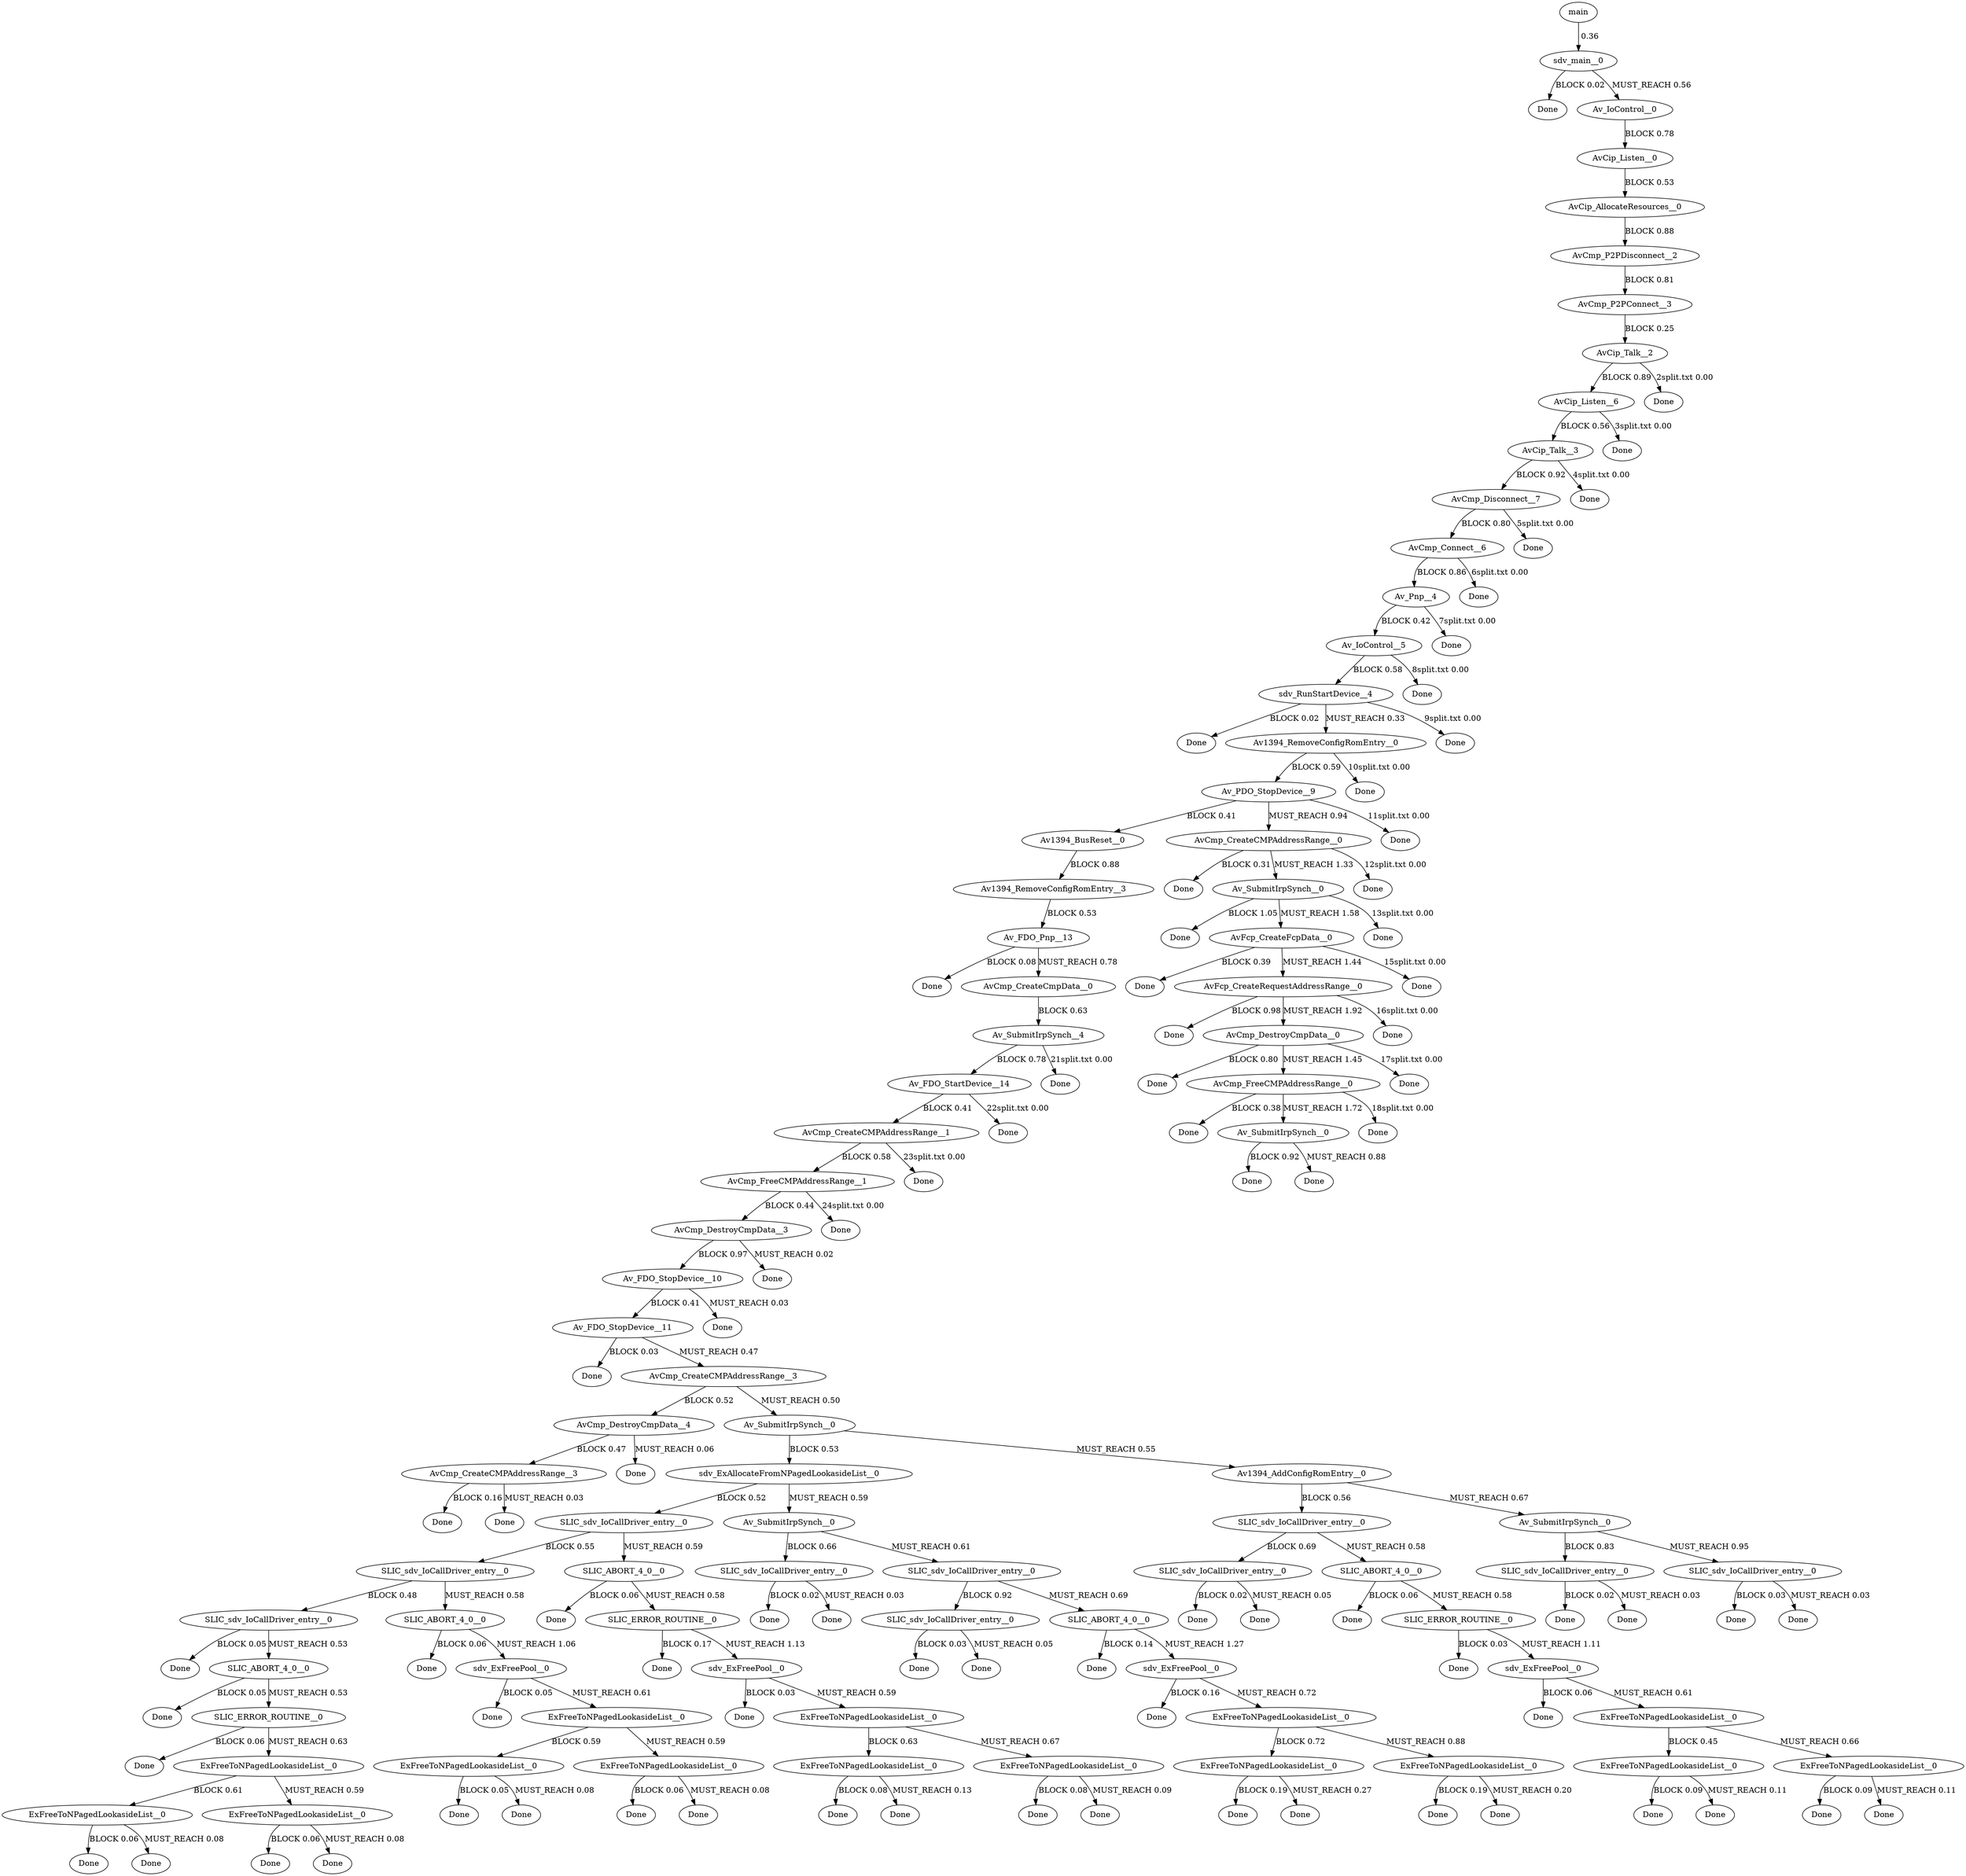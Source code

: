 digraph TG {
0 [label="main"]
1 [label="sdv_main__0"]
2 [label="Done"]
3 [label="Av_IoControl__0"]
4 [label="AvCip_Listen__0"]
5 [label="AvCip_AllocateResources__0"]
6 [label="AvCmp_P2PDisconnect__2"]
7 [label="AvCmp_P2PConnect__3"]
8 [label="AvCip_Talk__2"]
9 [label="AvCip_Listen__6"]
10 [label="AvCip_Talk__3"]
11 [label="AvCmp_Disconnect__7"]
12 [label="AvCmp_Connect__6"]
13 [label="Av_Pnp__4"]
14 [label="Av_IoControl__5"]
15 [label="sdv_RunStartDevice__4"]
16 [label="Done"]
17 [label="Av1394_RemoveConfigRomEntry__0"]
18 [label="Av_PDO_StopDevice__9"]
19 [label="Av1394_BusReset__0"]
20 [label="Av1394_RemoveConfigRomEntry__3"]
21 [label="Av_FDO_Pnp__13"]
22 [label="Done"]
23 [label="AvCmp_CreateCmpData__0"]
24 [label="Av_SubmitIrpSynch__4"]
25 [label="Av_FDO_StartDevice__14"]
26 [label="AvCmp_CreateCMPAddressRange__1"]
27 [label="AvCmp_FreeCMPAddressRange__1"]
28 [label="AvCmp_DestroyCmpData__3"]
29 [label="Av_FDO_StopDevice__10"]
30 [label="Av_FDO_StopDevice__11"]
31 [label="Done"]
32 [label="AvCmp_CreateCMPAddressRange__3"]
33 [label="AvCmp_DestroyCmpData__4"]
34 [label="AvCmp_CreateCMPAddressRange__3"]
35 [label="Done"]
36 [label="Done"]
37 [label="Done"]
38 [label="Av_SubmitIrpSynch__0"]
39 [label="sdv_ExAllocateFromNPagedLookasideList__0"]
40 [label="SLIC_sdv_IoCallDriver_entry__0"]
41 [label="SLIC_sdv_IoCallDriver_entry__0"]
42 [label="SLIC_sdv_IoCallDriver_entry__0"]
43 [label="Done"]
44 [label="SLIC_ABORT_4_0__0"]
45 [label="Done"]
46 [label="SLIC_ERROR_ROUTINE__0"]
47 [label="Done"]
48 [label="ExFreeToNPagedLookasideList__0"]
49 [label="ExFreeToNPagedLookasideList__0"]
50 [label="Done"]
51 [label="Done"]
52 [label="ExFreeToNPagedLookasideList__0"]
53 [label="Done"]
54 [label="Done"]
55 [label="SLIC_ABORT_4_0__0"]
56 [label="Done"]
57 [label="sdv_ExFreePool__0"]
58 [label="Done"]
59 [label="ExFreeToNPagedLookasideList__0"]
60 [label="ExFreeToNPagedLookasideList__0"]
61 [label="Done"]
62 [label="Done"]
63 [label="ExFreeToNPagedLookasideList__0"]
64 [label="Done"]
65 [label="Done"]
66 [label="SLIC_ABORT_4_0__0"]
67 [label="Done"]
68 [label="SLIC_ERROR_ROUTINE__0"]
69 [label="Done"]
70 [label="sdv_ExFreePool__0"]
71 [label="Done"]
72 [label="ExFreeToNPagedLookasideList__0"]
73 [label="ExFreeToNPagedLookasideList__0"]
74 [label="Done"]
75 [label="Done"]
76 [label="ExFreeToNPagedLookasideList__0"]
77 [label="Done"]
78 [label="Done"]
79 [label="Av_SubmitIrpSynch__0"]
80 [label="SLIC_sdv_IoCallDriver_entry__0"]
81 [label="Done"]
82 [label="Done"]
83 [label="SLIC_sdv_IoCallDriver_entry__0"]
84 [label="SLIC_sdv_IoCallDriver_entry__0"]
85 [label="Done"]
86 [label="Done"]
87 [label="SLIC_ABORT_4_0__0"]
88 [label="Done"]
89 [label="sdv_ExFreePool__0"]
90 [label="Done"]
91 [label="ExFreeToNPagedLookasideList__0"]
92 [label="ExFreeToNPagedLookasideList__0"]
93 [label="Done"]
94 [label="Done"]
95 [label="ExFreeToNPagedLookasideList__0"]
96 [label="Done"]
97 [label="Done"]
98 [label="Av1394_AddConfigRomEntry__0"]
99 [label="SLIC_sdv_IoCallDriver_entry__0"]
100 [label="SLIC_sdv_IoCallDriver_entry__0"]
101 [label="Done"]
102 [label="Done"]
103 [label="SLIC_ABORT_4_0__0"]
104 [label="Done"]
105 [label="SLIC_ERROR_ROUTINE__0"]
106 [label="Done"]
107 [label="sdv_ExFreePool__0"]
108 [label="Done"]
109 [label="ExFreeToNPagedLookasideList__0"]
110 [label="ExFreeToNPagedLookasideList__0"]
111 [label="Done"]
112 [label="Done"]
113 [label="ExFreeToNPagedLookasideList__0"]
114 [label="Done"]
115 [label="Done"]
116 [label="Av_SubmitIrpSynch__0"]
117 [label="SLIC_sdv_IoCallDriver_entry__0"]
118 [label="Done"]
119 [label="Done"]
120 [label="SLIC_sdv_IoCallDriver_entry__0"]
121 [label="Done"]
122 [label="Done"]
123 [label="Done"]
124 [label="Done"]
125 [label="Done"]
126 [label="Done"]
127 [label="Done"]
128 [label="Done"]
129 [label="AvCmp_CreateCMPAddressRange__0"]
130 [label="Done"]
131 [label="Av_SubmitIrpSynch__0"]
132 [label="Done"]
133 [label="AvFcp_CreateFcpData__0"]
134 [label="Done"]
135 [label="AvFcp_CreateRequestAddressRange__0"]
136 [label="Done"]
137 [label="AvCmp_DestroyCmpData__0"]
138 [label="Done"]
139 [label="AvCmp_FreeCMPAddressRange__0"]
140 [label="Done"]
141 [label="Av_SubmitIrpSynch__0"]
142 [label="Done"]
143 [label="Done"]
144 [label="Done"]
145 [label="Done"]
146 [label="Done"]
147 [label="Done"]
148 [label="Done"]
149 [label="Done"]
150 [label="Done"]
151 [label="Done"]
152 [label="Done"]
153 [label="Done"]
154 [label="Done"]
155 [label="Done"]
156 [label="Done"]
157 [label="Done"]
158 [label="Done"]
159 [label="Done"]
0 -> 1 [label=" 0.36"]
1 -> 2 [label="BLOCK 0.02"]
1 -> 3 [label="MUST_REACH 0.56"]
3 -> 4 [label="BLOCK 0.78"]
4 -> 5 [label="BLOCK 0.53"]
5 -> 6 [label="BLOCK 0.88"]
6 -> 7 [label="BLOCK 0.81"]
7 -> 8 [label="BLOCK 0.25"]
8 -> 9 [label="BLOCK 0.89"]
8 -> 159 [label="2split.txt 0.00"]
9 -> 10 [label="BLOCK 0.56"]
9 -> 158 [label="3split.txt 0.00"]
10 -> 11 [label="BLOCK 0.92"]
10 -> 157 [label="4split.txt 0.00"]
11 -> 12 [label="BLOCK 0.80"]
11 -> 156 [label="5split.txt 0.00"]
12 -> 13 [label="BLOCK 0.86"]
12 -> 155 [label="6split.txt 0.00"]
13 -> 14 [label="BLOCK 0.42"]
13 -> 154 [label="7split.txt 0.00"]
14 -> 15 [label="BLOCK 0.58"]
14 -> 153 [label="8split.txt 0.00"]
15 -> 16 [label="BLOCK 0.02"]
15 -> 17 [label="MUST_REACH 0.33"]
15 -> 152 [label="9split.txt 0.00"]
17 -> 18 [label="BLOCK 0.59"]
17 -> 151 [label="10split.txt 0.00"]
18 -> 19 [label="BLOCK 0.41"]
18 -> 129 [label="MUST_REACH 0.94"]
18 -> 150 [label="11split.txt 0.00"]
19 -> 20 [label="BLOCK 0.88"]
20 -> 21 [label="BLOCK 0.53"]
21 -> 22 [label="BLOCK 0.08"]
21 -> 23 [label="MUST_REACH 0.78"]
23 -> 24 [label="BLOCK 0.63"]
24 -> 25 [label="BLOCK 0.78"]
24 -> 128 [label="21split.txt 0.00"]
25 -> 26 [label="BLOCK 0.41"]
25 -> 127 [label="22split.txt 0.00"]
26 -> 27 [label="BLOCK 0.58"]
26 -> 126 [label="23split.txt 0.00"]
27 -> 28 [label="BLOCK 0.44"]
27 -> 125 [label="24split.txt 0.00"]
28 -> 29 [label="BLOCK 0.97"]
28 -> 124 [label="MUST_REACH 0.02"]
29 -> 30 [label="BLOCK 0.41"]
29 -> 123 [label="MUST_REACH 0.03"]
30 -> 31 [label="BLOCK 0.03"]
30 -> 32 [label="MUST_REACH 0.47"]
32 -> 33 [label="BLOCK 0.52"]
32 -> 38 [label="MUST_REACH 0.50"]
33 -> 34 [label="BLOCK 0.47"]
33 -> 37 [label="MUST_REACH 0.06"]
34 -> 35 [label="BLOCK 0.16"]
34 -> 36 [label="MUST_REACH 0.03"]
38 -> 39 [label="BLOCK 0.53"]
38 -> 98 [label="MUST_REACH 0.55"]
39 -> 40 [label="BLOCK 0.52"]
39 -> 79 [label="MUST_REACH 0.59"]
40 -> 41 [label="BLOCK 0.55"]
40 -> 66 [label="MUST_REACH 0.59"]
41 -> 42 [label="BLOCK 0.48"]
41 -> 55 [label="MUST_REACH 0.58"]
42 -> 43 [label="BLOCK 0.05"]
42 -> 44 [label="MUST_REACH 0.53"]
44 -> 45 [label="BLOCK 0.05"]
44 -> 46 [label="MUST_REACH 0.53"]
46 -> 47 [label="BLOCK 0.06"]
46 -> 48 [label="MUST_REACH 0.63"]
48 -> 49 [label="BLOCK 0.61"]
48 -> 52 [label="MUST_REACH 0.59"]
49 -> 50 [label="BLOCK 0.06"]
49 -> 51 [label="MUST_REACH 0.08"]
52 -> 53 [label="BLOCK 0.06"]
52 -> 54 [label="MUST_REACH 0.08"]
55 -> 56 [label="BLOCK 0.06"]
55 -> 57 [label="MUST_REACH 1.06"]
57 -> 58 [label="BLOCK 0.05"]
57 -> 59 [label="MUST_REACH 0.61"]
59 -> 60 [label="BLOCK 0.59"]
59 -> 63 [label="MUST_REACH 0.59"]
60 -> 61 [label="BLOCK 0.05"]
60 -> 62 [label="MUST_REACH 0.08"]
63 -> 64 [label="BLOCK 0.06"]
63 -> 65 [label="MUST_REACH 0.08"]
66 -> 67 [label="BLOCK 0.06"]
66 -> 68 [label="MUST_REACH 0.58"]
68 -> 69 [label="BLOCK 0.17"]
68 -> 70 [label="MUST_REACH 1.13"]
70 -> 71 [label="BLOCK 0.03"]
70 -> 72 [label="MUST_REACH 0.59"]
72 -> 73 [label="BLOCK 0.63"]
72 -> 76 [label="MUST_REACH 0.67"]
73 -> 74 [label="BLOCK 0.08"]
73 -> 75 [label="MUST_REACH 0.13"]
76 -> 77 [label="BLOCK 0.08"]
76 -> 78 [label="MUST_REACH 0.09"]
79 -> 80 [label="BLOCK 0.66"]
79 -> 83 [label="MUST_REACH 0.61"]
80 -> 81 [label="BLOCK 0.02"]
80 -> 82 [label="MUST_REACH 0.03"]
83 -> 84 [label="BLOCK 0.92"]
83 -> 87 [label="MUST_REACH 0.69"]
84 -> 85 [label="BLOCK 0.03"]
84 -> 86 [label="MUST_REACH 0.05"]
87 -> 88 [label="BLOCK 0.14"]
87 -> 89 [label="MUST_REACH 1.27"]
89 -> 90 [label="BLOCK 0.16"]
89 -> 91 [label="MUST_REACH 0.72"]
91 -> 92 [label="BLOCK 0.72"]
91 -> 95 [label="MUST_REACH 0.88"]
92 -> 93 [label="BLOCK 0.19"]
92 -> 94 [label="MUST_REACH 0.27"]
95 -> 96 [label="BLOCK 0.19"]
95 -> 97 [label="MUST_REACH 0.20"]
98 -> 99 [label="BLOCK 0.56"]
98 -> 116 [label="MUST_REACH 0.67"]
99 -> 100 [label="BLOCK 0.69"]
99 -> 103 [label="MUST_REACH 0.58"]
100 -> 101 [label="BLOCK 0.02"]
100 -> 102 [label="MUST_REACH 0.05"]
103 -> 104 [label="BLOCK 0.06"]
103 -> 105 [label="MUST_REACH 0.58"]
105 -> 106 [label="BLOCK 0.03"]
105 -> 107 [label="MUST_REACH 1.11"]
107 -> 108 [label="BLOCK 0.06"]
107 -> 109 [label="MUST_REACH 0.61"]
109 -> 110 [label="BLOCK 0.45"]
109 -> 113 [label="MUST_REACH 0.66"]
110 -> 111 [label="BLOCK 0.09"]
110 -> 112 [label="MUST_REACH 0.11"]
113 -> 114 [label="BLOCK 0.09"]
113 -> 115 [label="MUST_REACH 0.11"]
116 -> 117 [label="BLOCK 0.83"]
116 -> 120 [label="MUST_REACH 0.95"]
117 -> 118 [label="BLOCK 0.02"]
117 -> 119 [label="MUST_REACH 0.03"]
120 -> 121 [label="BLOCK 0.03"]
120 -> 122 [label="MUST_REACH 0.03"]
129 -> 130 [label="BLOCK 0.31"]
129 -> 131 [label="MUST_REACH 1.33"]
129 -> 149 [label="12split.txt 0.00"]
131 -> 132 [label="BLOCK 1.05"]
131 -> 133 [label="MUST_REACH 1.58"]
131 -> 148 [label="13split.txt 0.00"]
133 -> 134 [label="BLOCK 0.39"]
133 -> 135 [label="MUST_REACH 1.44"]
133 -> 147 [label="15split.txt 0.00"]
135 -> 136 [label="BLOCK 0.98"]
135 -> 137 [label="MUST_REACH 1.92"]
135 -> 146 [label="16split.txt 0.00"]
137 -> 138 [label="BLOCK 0.80"]
137 -> 139 [label="MUST_REACH 1.45"]
137 -> 145 [label="17split.txt 0.00"]
139 -> 140 [label="BLOCK 0.38"]
139 -> 141 [label="MUST_REACH 1.72"]
139 -> 144 [label="18split.txt 0.00"]
141 -> 142 [label="BLOCK 0.92"]
141 -> 143 [label="MUST_REACH 0.88"]
}
